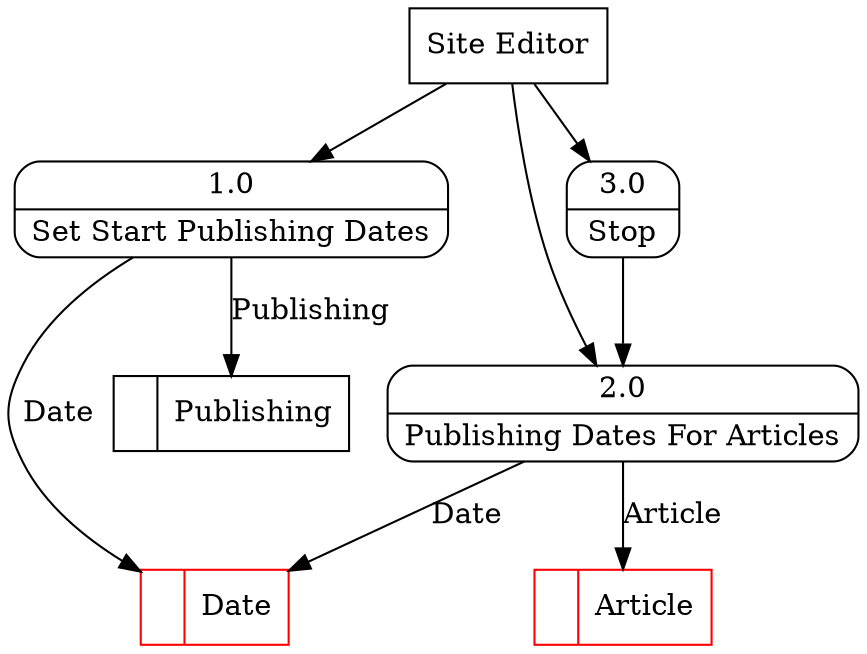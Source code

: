 digraph dfd2{ 
node[shape=record]
200 [label="<f0>  |<f1> Article " color=red];
201 [label="<f0>  |<f1> Date " color=red];
202 [label="<f0>  |<f1> Publishing " ];
203 [label="Site Editor" shape=box];
204 [label="{<f0> 1.0|<f1> Set Start Publishing Dates }" shape=Mrecord];
205 [label="{<f0> 2.0|<f1> Publishing Dates For Articles }" shape=Mrecord];
206 [label="{<f0> 3.0|<f1> Stop }" shape=Mrecord];
203 -> 204
203 -> 205
203 -> 206
204 -> 201 [label="Date"]
205 -> 201 [label="Date"]
205 -> 200 [label="Article"]
206 -> 205
204 -> 202 [label="Publishing"]
}